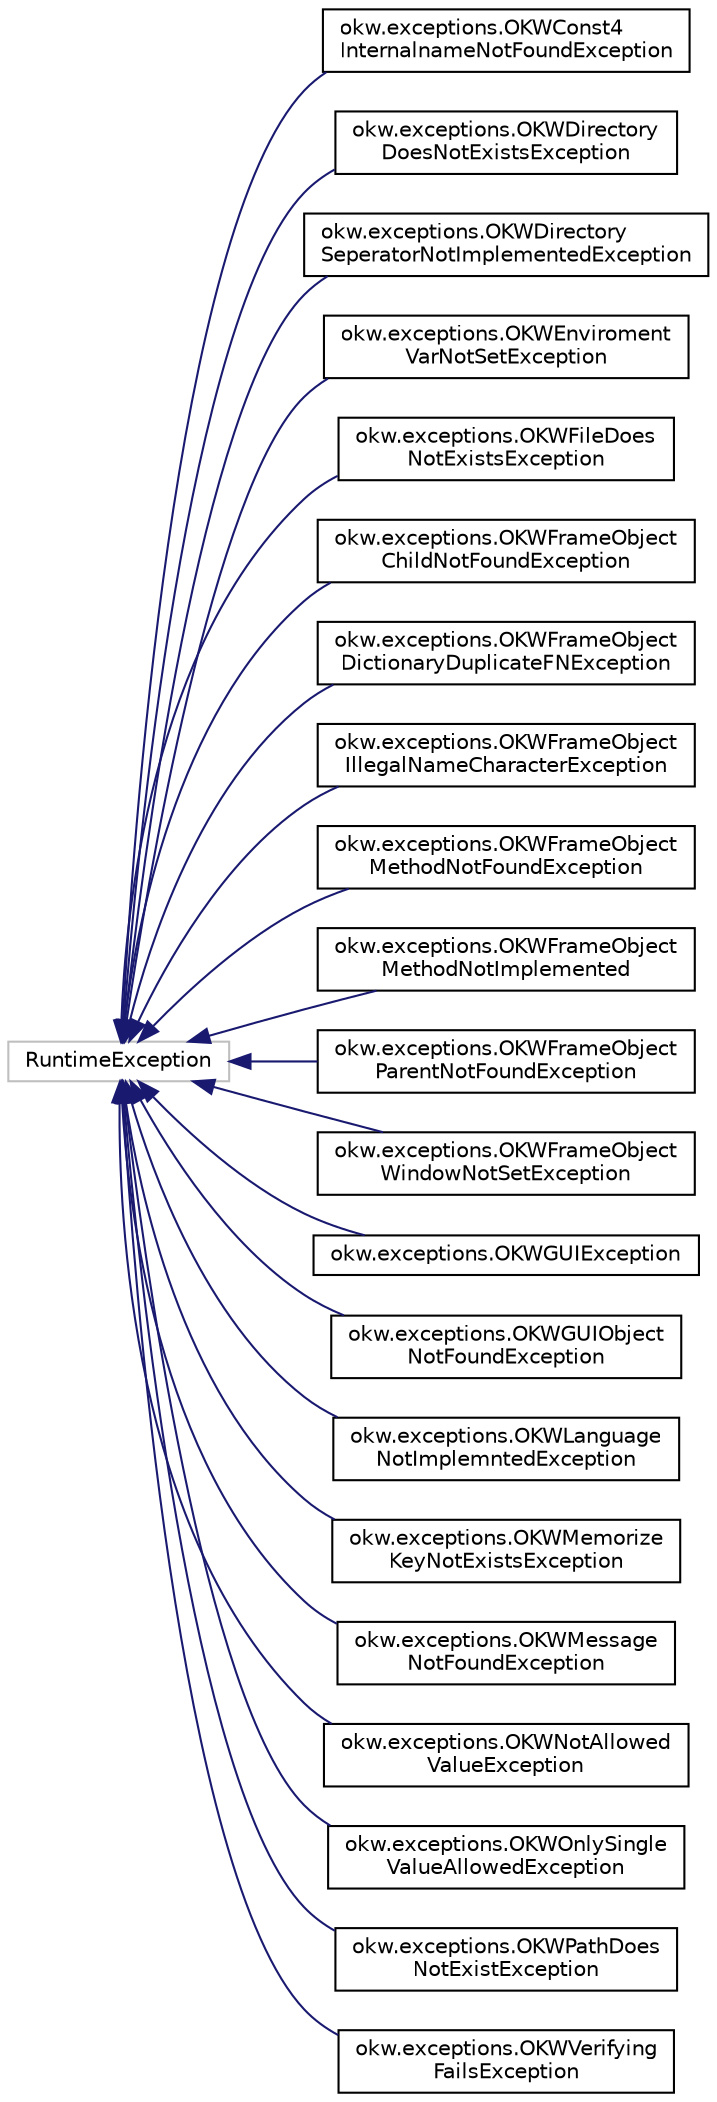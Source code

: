 digraph "Grafische Darstellung der Klassenhierarchie"
{
 // INTERACTIVE_SVG=YES
  edge [fontname="Helvetica",fontsize="10",labelfontname="Helvetica",labelfontsize="10"];
  node [fontname="Helvetica",fontsize="10",shape=record];
  rankdir="LR";
  Node2 [label="RuntimeException",height=0.2,width=0.4,color="grey75", fillcolor="white", style="filled"];
  Node2 -> Node0 [dir="back",color="midnightblue",fontsize="10",style="solid",fontname="Helvetica"];
  Node0 [label="okw.exceptions.OKWConst4\lInternalnameNotFoundException",height=0.2,width=0.4,color="black", fillcolor="white", style="filled",URL="$classokw_1_1exceptions_1_1_o_k_w_const4_internalname_not_found_exception.html",tooltip="OKW.OKWConst4InternalnameNotFoundException wird ausgelöst, wenn zu einer Konstanten, gegeben mit dem internen Namen, keine Übersetzung gefunden wird. "];
  Node2 -> Node4 [dir="back",color="midnightblue",fontsize="10",style="solid",fontname="Helvetica"];
  Node4 [label="okw.exceptions.OKWDirectory\lDoesNotExistsException",height=0.2,width=0.4,color="black", fillcolor="white", style="filled",URL="$classokw_1_1exceptions_1_1_o_k_w_directory_does_not_exists_exception.html",tooltip="OKWDirectoryDoesNotExistsException-Ausnahme wird ausgelöst, wenn ein Verzeichniss nicht gefunden word..."];
  Node2 -> Node5 [dir="back",color="midnightblue",fontsize="10",style="solid",fontname="Helvetica"];
  Node5 [label="okw.exceptions.OKWDirectory\lSeperatorNotImplementedException",height=0.2,width=0.4,color="black", fillcolor="white", style="filled",URL="$classokw_1_1exceptions_1_1_o_k_w_directory_seperator_not_implemented_exception.html",tooltip="OKWDirectorySeperatorNotImplementedException-Ausnahme wird ausgelöst, wenn das Betriebssystem einen u..."];
  Node2 -> Node6 [dir="back",color="midnightblue",fontsize="10",style="solid",fontname="Helvetica"];
  Node6 [label="okw.exceptions.OKWEnviroment\lVarNotSetException",height=0.2,width=0.4,color="black", fillcolor="white", style="filled",URL="$classokw_1_1exceptions_1_1_o_k_w_enviroment_var_not_set_exception.html",tooltip="OKWNotAllowedValueException-Ausnahme wird ausgelöst, wenn ein gebener Wert nicht erlaubt ist..."];
  Node2 -> Node7 [dir="back",color="midnightblue",fontsize="10",style="solid",fontname="Helvetica"];
  Node7 [label="okw.exceptions.OKWFileDoes\lNotExistsException",height=0.2,width=0.4,color="black", fillcolor="white", style="filled",URL="$classokw_1_1exceptions_1_1_o_k_w_file_does_not_exists_exception.html",tooltip="OKWFileDoesNotExistsException-Ausnahme wird ausgelöst, wenn eine Datei nicht gefunden worden ist..."];
  Node2 -> Node8 [dir="back",color="midnightblue",fontsize="10",style="solid",fontname="Helvetica"];
  Node8 [label="okw.exceptions.OKWFrameObject\lChildNotFoundException",height=0.2,width=0.4,color="black", fillcolor="white", style="filled",URL="$classokw_1_1exceptions_1_1_o_k_w_frame_object_child_not_found_exception.html",tooltip="OKW.OKWFrameObjectChildNotFoundException wird ausgelöst, wenn die Frame-Definition eines Kind-Objekte..."];
  Node2 -> Node9 [dir="back",color="midnightblue",fontsize="10",style="solid",fontname="Helvetica"];
  Node9 [label="okw.exceptions.OKWFrameObject\lDictionaryDuplicateFNException",height=0.2,width=0.4,color="black", fillcolor="white", style="filled",URL="$classokw_1_1exceptions_1_1_o_k_w_frame_object_dictionary_duplicate_f_n_exception.html",tooltip="Diese Ausnahme wird ausgelöst, wenn kein Fenster Objekt ausgewählt/gesetzt worden ist bevor ein Kindo..."];
  Node2 -> Node10 [dir="back",color="midnightblue",fontsize="10",style="solid",fontname="Helvetica"];
  Node10 [label="okw.exceptions.OKWFrameObject\lIllegalNameCharacterException",height=0.2,width=0.4,color="black", fillcolor="white", style="filled",URL="$classokw_1_1exceptions_1_1_o_k_w_frame_object_illegal_name_character_exception.html",tooltip="Diese Ausnahme OKWFrameObjectIllegalNameCharacterException wird ausgelöst, wenn nicht erlaubte Zeiche..."];
  Node2 -> Node11 [dir="back",color="midnightblue",fontsize="10",style="solid",fontname="Helvetica"];
  Node11 [label="okw.exceptions.OKWFrameObject\lMethodNotFoundException",height=0.2,width=0.4,color="black", fillcolor="white", style="filled",URL="$classokw_1_1exceptions_1_1_o_k_w_frame_object_method_not_found_exception.html",tooltip="Die Ausnahme OKWFrameObjectMethodNotFoundException wird ausgelöst, wenn im Frame Objekt eine gegebene..."];
  Node2 -> Node12 [dir="back",color="midnightblue",fontsize="10",style="solid",fontname="Helvetica"];
  Node12 [label="okw.exceptions.OKWFrameObject\lMethodNotImplemented",height=0.2,width=0.4,color="black", fillcolor="white", style="filled",URL="$classokw_1_1exceptions_1_1_o_k_w_frame_object_method_not_implemented.html",tooltip="Die Ausnahme OKWFrameObjectMethodNotImplemented wird ausgelöst, wenn im Frame Objekt eine gegebene Me..."];
  Node2 -> Node13 [dir="back",color="midnightblue",fontsize="10",style="solid",fontname="Helvetica"];
  Node13 [label="okw.exceptions.OKWFrameObject\lParentNotFoundException",height=0.2,width=0.4,color="black", fillcolor="white", style="filled",URL="$classokw_1_1exceptions_1_1_o_k_w_frame_object_parent_not_found_exception.html",tooltip="Die Ausnahme OKWFrameObjectWindowNotFoundException wird ausgelöst, wenn ein Fenster-Frame-Objekt mit ..."];
  Node2 -> Node14 [dir="back",color="midnightblue",fontsize="10",style="solid",fontname="Helvetica"];
  Node14 [label="okw.exceptions.OKWFrameObject\lWindowNotSetException",height=0.2,width=0.4,color="black", fillcolor="white", style="filled",URL="$classokw_1_1exceptions_1_1_o_k_w_frame_object_window_not_set_exception.html",tooltip="Diese Ausnahme wird ausgelöst, wenn kein Fenster Objekt ausgewählt/gesetzt worden ist bevor ein Kindo..."];
  Node2 -> Node15 [dir="back",color="midnightblue",fontsize="10",style="solid",fontname="Helvetica"];
  Node15 [label="okw.exceptions.OKWGUIException",height=0.2,width=0.4,color="black", fillcolor="white", style="filled",URL="$classokw_1_1exceptions_1_1_o_k_w_g_u_i_exception.html",tooltip="Initialisiert eine neue Instanz der GUIException-Klasse. "];
  Node2 -> Node16 [dir="back",color="midnightblue",fontsize="10",style="solid",fontname="Helvetica"];
  Node16 [label="okw.exceptions.OKWGUIObject\lNotFoundException",height=0.2,width=0.4,color="black", fillcolor="white", style="filled",URL="$classokw_1_1exceptions_1_1_o_k_w_g_u_i_object_not_found_exception.html",tooltip="Diese Ausnahme wird ausgelöst, wenn ein GUI-Objekt zu den im Frame gegebenen Objekterkennungseigensch..."];
  Node2 -> Node17 [dir="back",color="midnightblue",fontsize="10",style="solid",fontname="Helvetica"];
  Node17 [label="okw.exceptions.OKWLanguage\lNotImplemntedException",height=0.2,width=0.4,color="black", fillcolor="white", style="filled",URL="$classokw_1_1exceptions_1_1_o_k_w_language_not_implemnted_exception.html",tooltip="Diese Ausnahme wird ausgelöst, wenn eine nicht implementierte Sprache ausgewählt worden ist..."];
  Node2 -> Node18 [dir="back",color="midnightblue",fontsize="10",style="solid",fontname="Helvetica"];
  Node18 [label="okw.exceptions.OKWMemorize\lKeyNotExistsException",height=0.2,width=0.4,color="black", fillcolor="white", style="filled",URL="$classokw_1_1exceptions_1_1_o_k_w_memorize_key_not_exists_exception.html",tooltip="Die Ausnahme wird ausgelöst, wenn kein Eintrag zu einem Schlüssel vorhanden ist. "];
  Node2 -> Node19 [dir="back",color="midnightblue",fontsize="10",style="solid",fontname="Helvetica"];
  Node19 [label="okw.exceptions.OKWMessage\lNotFoundException",height=0.2,width=0.4,color="black", fillcolor="white", style="filled",URL="$classokw_1_1exceptions_1_1_o_k_w_message_not_found_exception.html",tooltip="Die Ausnahme OKWMessageNotFoundException wird ausgelöst, wenn ein Nachrichten-Eintrag in einer XML/Lo..."];
  Node2 -> Node20 [dir="back",color="midnightblue",fontsize="10",style="solid",fontname="Helvetica"];
  Node20 [label="okw.exceptions.OKWNotAllowed\lValueException",height=0.2,width=0.4,color="black", fillcolor="white", style="filled",URL="$classokw_1_1exceptions_1_1_o_k_w_not_allowed_value_exception.html",tooltip="OKWNotAllowedValueException-Ausnahme wird ausgelöst, wenn ein gegebener Wert im Schlüsselwort nicht e..."];
  Node2 -> Node21 [dir="back",color="midnightblue",fontsize="10",style="solid",fontname="Helvetica"];
  Node21 [label="okw.exceptions.OKWOnlySingle\lValueAllowedException",height=0.2,width=0.4,color="black", fillcolor="white", style="filled",URL="$classokw_1_1exceptions_1_1_o_k_w_only_single_value_allowed_exception.html",tooltip="OKWOnlySingleValueAllowedException-Ausnahme wird ausgelöst, wenn nur Wert erlaubt ist..."];
  Node2 -> Node22 [dir="back",color="midnightblue",fontsize="10",style="solid",fontname="Helvetica"];
  Node22 [label="okw.exceptions.OKWPathDoes\lNotExistException",height=0.2,width=0.4,color="black", fillcolor="white", style="filled",URL="$classokw_1_1exceptions_1_1_o_k_w_path_does_not_exist_exception.html",tooltip="OKWPathDoesNotExistException-Ausnahme wird ausgelöst, wenn ein gegebener Pfad nicht existiert..."];
  Node2 -> Node23 [dir="back",color="midnightblue",fontsize="10",style="solid",fontname="Helvetica"];
  Node23 [label="okw.exceptions.OKWVerifying\lFailsException",height=0.2,width=0.4,color="black", fillcolor="white", style="filled",URL="$classokw_1_1exceptions_1_1_o_k_w_verifying_fails_exception.html",tooltip="OKWVerifyingFailsException-Ausnahme wird ausgelöst, wenn ein Soll-Ist-Vergleich fehlschlägt. "];
}
